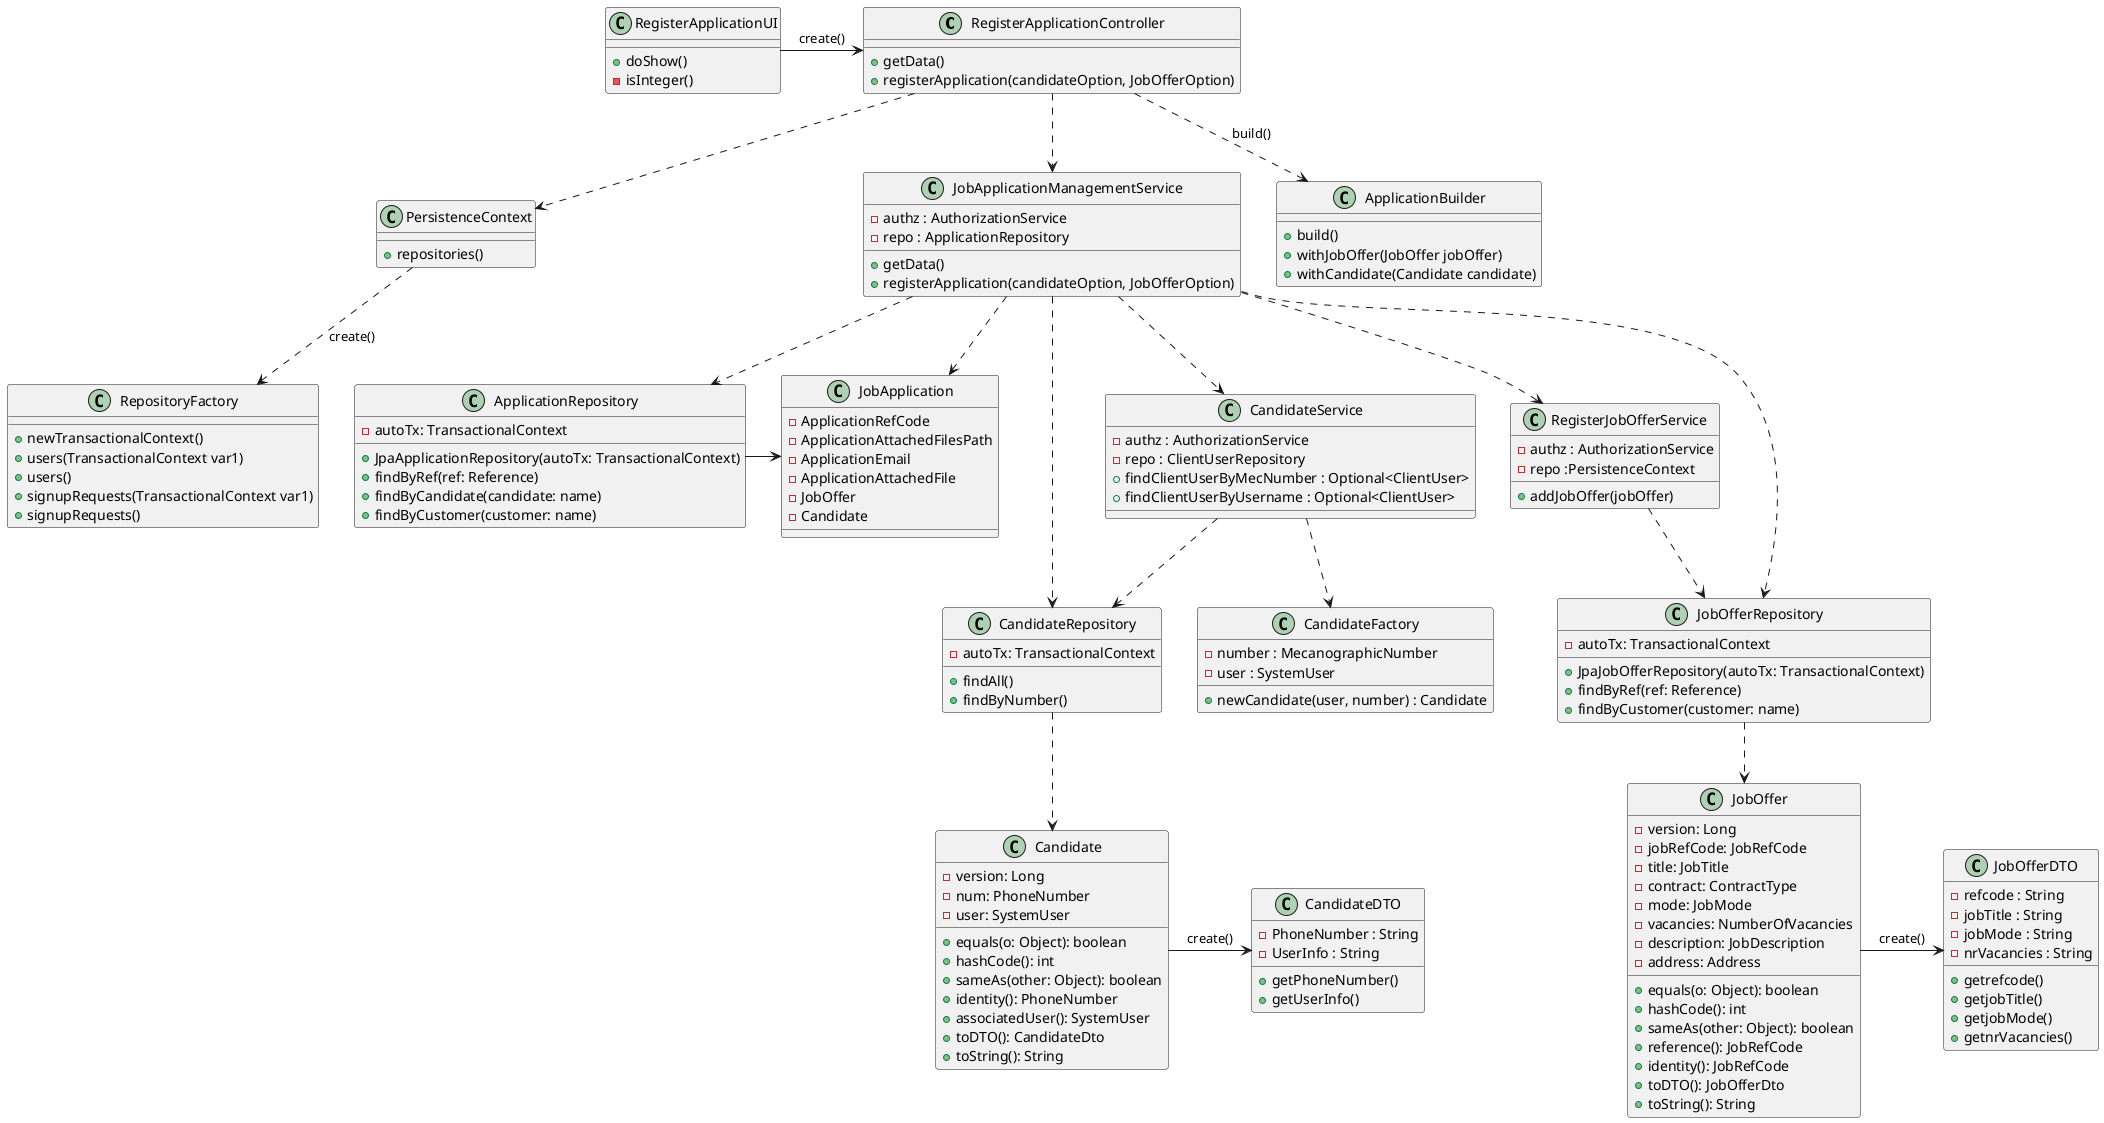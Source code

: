 @startuml
'https://plantuml.com/class-diagram


class RegisterApplicationController{
        +getData()
        +registerApplication(candidateOption, JobOfferOption)
}

class PersistenceContext {
    + repositories()
}

class JobApplication{
    -ApplicationRefCode
    -ApplicationAttachedFilesPath
    -ApplicationEmail
    -ApplicationAttachedFile
    -JobOffer
    -Candidate
}

class CandidateDTO{
    -PhoneNumber : String
    -UserInfo : String


    +getPhoneNumber()
    +getUserInfo()
}

class JobOfferDTO{
    -refcode : String
    -jobTitle : String
    -jobMode : String
    -nrVacancies : String

    +getrefcode()
    +getjobTitle()
    +getjobMode()
    +getnrVacancies()
}

class RepositoryFactory {
	+ newTransactionalContext()
    + users(TransactionalContext var1)
    + users()
    + signupRequests(TransactionalContext var1)
    + signupRequests()
}

class CandidateRepository{
    - autoTx: TransactionalContext
    +findAll()
    +findByNumber()
}

class JobOfferRepository{
    - autoTx: TransactionalContext
    + JpaJobOfferRepository(autoTx: TransactionalContext)
    + findByRef(ref: Reference)
    + findByCustomer(customer: name)
}
class CandidateService {
    - authz : AuthorizationService
    - repo : ClientUserRepository
    + findClientUserByMecNumber : Optional<ClientUser>
    + findClientUserByUsername : Optional<ClientUser>
}

class JobApplicationManagementService{
    - authz : AuthorizationService
    - repo : ApplicationRepository
    +getData()
    +registerApplication(candidateOption, JobOfferOption)
}

class ApplicationRepository{
    - autoTx: TransactionalContext
        + JpaApplicationRepository(autoTx: TransactionalContext)
        + findByRef(ref: Reference)
        + findByCandidate(candidate: name)
        +findByCustomer(customer: name)
}

class RegisterJobOfferService{
    -authz : AuthorizationService
    - repo :PersistenceContext
    + addJobOffer(jobOffer)
}

class CandidateFactory {
	- number : MecanographicNumber
	- user : SystemUser
	+ newCandidate(user, number) : Candidate
}



class ApplicationBuilder{
    +build()
    +withJobOffer(JobOffer jobOffer)
    +withCandidate(Candidate candidate)
}

class Candidate {
        - version: Long
        - num: PhoneNumber
        - user: SystemUser
        + equals(o: Object): boolean
        + hashCode(): int
        + sameAs(other: Object): boolean
        + identity(): PhoneNumber
        + associatedUser(): SystemUser
        + toDTO(): CandidateDto
        + toString(): String
}

class JobOffer {
        - version: Long
        - jobRefCode: JobRefCode
        - title: JobTitle
        - contract: ContractType
        - mode: JobMode
        - vacancies: NumberOfVacancies
        - description: JobDescription
        - address: Address
        + equals(o: Object): boolean
        + hashCode(): int
        + sameAs(other: Object): boolean
        + reference(): JobRefCode
        + identity(): JobRefCode
        + toDTO(): JobOfferDto
        + toString(): String
        }

class RegisterApplicationUI{
    +doShow()
    -isInteger()
}

JobOfferRepository .-> JobOffer
CandidateRepository .-> Candidate
JobOffer -> JobOfferDTO : create()
Candidate -> CandidateDTO : create()
JobApplicationManagementService .-> ApplicationRepository
JobApplicationManagementService .-> JobApplication
ApplicationRepository -> JobApplication
RegisterApplicationController .-> ApplicationBuilder : build()
RegisterApplicationUI -> RegisterApplicationController : create()
RegisterApplicationController .-> PersistenceContext
PersistenceContext .-> RepositoryFactory : create()
RegisterApplicationController .-> JobApplicationManagementService
JobApplicationManagementService .-> CandidateService
CandidateService .-> CandidateFactory
CandidateService .-> CandidateRepository
JobApplicationManagementService .-> RegisterJobOfferService
RegisterJobOfferService .-> JobOfferRepository
JobApplicationManagementService .-> CandidateRepository
JobApplicationManagementService .-> JobOfferRepository
@enduml